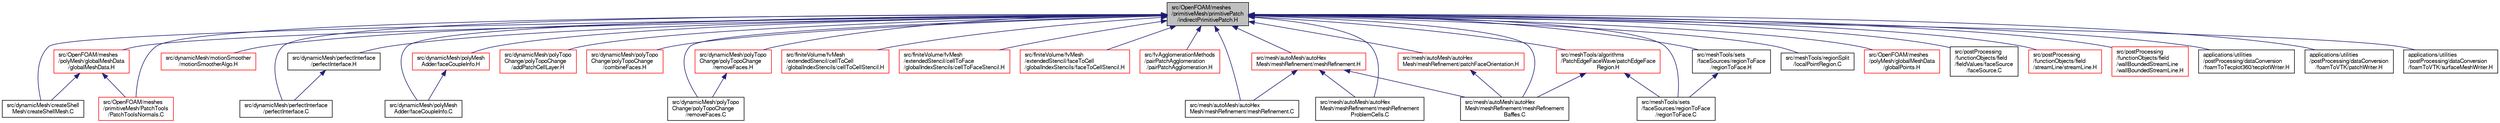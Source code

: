 digraph "src/OpenFOAM/meshes/primitiveMesh/primitivePatch/indirectPrimitivePatch.H"
{
  bgcolor="transparent";
  edge [fontname="FreeSans",fontsize="10",labelfontname="FreeSans",labelfontsize="10"];
  node [fontname="FreeSans",fontsize="10",shape=record];
  Node153 [label="src/OpenFOAM/meshes\l/primitiveMesh/primitivePatch\l/indirectPrimitivePatch.H",height=0.2,width=0.4,color="black", fillcolor="grey75", style="filled", fontcolor="black"];
  Node153 -> Node154 [dir="back",color="midnightblue",fontsize="10",style="solid",fontname="FreeSans"];
  Node154 [label="src/dynamicMesh/createShell\lMesh/createShellMesh.C",height=0.2,width=0.4,color="black",URL="$a00395.html"];
  Node153 -> Node155 [dir="back",color="midnightblue",fontsize="10",style="solid",fontname="FreeSans"];
  Node155 [label="src/dynamicMesh/motionSmoother\l/motionSmootherAlgo.H",height=0.2,width=0.4,color="red",URL="$a00584.html"];
  Node153 -> Node173 [dir="back",color="midnightblue",fontsize="10",style="solid",fontname="FreeSans"];
  Node173 [label="src/dynamicMesh/perfectInterface\l/perfectInterface.H",height=0.2,width=0.4,color="black",URL="$a00638.html"];
  Node173 -> Node174 [dir="back",color="midnightblue",fontsize="10",style="solid",fontname="FreeSans"];
  Node174 [label="src/dynamicMesh/perfectInterface\l/perfectInterface.C",height=0.2,width=0.4,color="black",URL="$a00635.html",tooltip="Best thing is probably to look at attachDetach which does almost exactly the same but for the geometr..."];
  Node153 -> Node174 [dir="back",color="midnightblue",fontsize="10",style="solid",fontname="FreeSans"];
  Node153 -> Node175 [dir="back",color="midnightblue",fontsize="10",style="solid",fontname="FreeSans"];
  Node175 [label="src/dynamicMesh/polyMesh\lAdder/faceCoupleInfo.H",height=0.2,width=0.4,color="red",URL="$a00644.html"];
  Node175 -> Node178 [dir="back",color="midnightblue",fontsize="10",style="solid",fontname="FreeSans"];
  Node178 [label="src/dynamicMesh/polyMesh\lAdder/faceCoupleInfo.C",height=0.2,width=0.4,color="black",URL="$a00641.html"];
  Node153 -> Node178 [dir="back",color="midnightblue",fontsize="10",style="solid",fontname="FreeSans"];
  Node153 -> Node183 [dir="back",color="midnightblue",fontsize="10",style="solid",fontname="FreeSans"];
  Node183 [label="src/dynamicMesh/polyTopo\lChange/polyTopoChange\l/addPatchCellLayer.H",height=0.2,width=0.4,color="red",URL="$a00701.html"];
  Node153 -> Node185 [dir="back",color="midnightblue",fontsize="10",style="solid",fontname="FreeSans"];
  Node185 [label="src/dynamicMesh/polyTopo\lChange/polyTopoChange\l/combineFaces.H",height=0.2,width=0.4,color="red",URL="$a00707.html"];
  Node153 -> Node187 [dir="back",color="midnightblue",fontsize="10",style="solid",fontname="FreeSans"];
  Node187 [label="src/dynamicMesh/polyTopo\lChange/polyTopoChange\l/removeFaces.H",height=0.2,width=0.4,color="red",URL="$a00797.html"];
  Node187 -> Node226 [dir="back",color="midnightblue",fontsize="10",style="solid",fontname="FreeSans"];
  Node226 [label="src/dynamicMesh/polyTopo\lChange/polyTopoChange\l/removeFaces.C",height=0.2,width=0.4,color="black",URL="$a39239.html"];
  Node153 -> Node226 [dir="back",color="midnightblue",fontsize="10",style="solid",fontname="FreeSans"];
  Node153 -> Node227 [dir="back",color="midnightblue",fontsize="10",style="solid",fontname="FreeSans"];
  Node227 [label="src/finiteVolume/fvMesh\l/extendedStencil/cellToCell\l/globalIndexStencils/cellToCellStencil.H",height=0.2,width=0.4,color="red",URL="$a03350.html"];
  Node153 -> Node246 [dir="back",color="midnightblue",fontsize="10",style="solid",fontname="FreeSans"];
  Node246 [label="src/finiteVolume/fvMesh\l/extendedStencil/cellToFace\l/globalIndexStencils/cellToFaceStencil.H",height=0.2,width=0.4,color="red",URL="$a03416.html"];
  Node153 -> Node284 [dir="back",color="midnightblue",fontsize="10",style="solid",fontname="FreeSans"];
  Node284 [label="src/finiteVolume/fvMesh\l/extendedStencil/faceToCell\l/globalIndexStencils/faceToCellStencil.H",height=0.2,width=0.4,color="red",URL="$a03515.html"];
  Node153 -> Node291 [dir="back",color="midnightblue",fontsize="10",style="solid",fontname="FreeSans"];
  Node291 [label="src/fvAgglomerationMethods\l/pairPatchAgglomeration\l/pairPatchAgglomeration.H",height=0.2,width=0.4,color="red",URL="$a04361.html"];
  Node153 -> Node196 [dir="back",color="midnightblue",fontsize="10",style="solid",fontname="FreeSans"];
  Node196 [label="src/mesh/autoMesh/autoHex\lMesh/meshRefinement/meshRefinement.H",height=0.2,width=0.4,color="red",URL="$a06920.html"];
  Node196 -> Node201 [dir="back",color="midnightblue",fontsize="10",style="solid",fontname="FreeSans"];
  Node201 [label="src/mesh/autoMesh/autoHex\lMesh/meshRefinement/meshRefinement.C",height=0.2,width=0.4,color="black",URL="$a06917.html"];
  Node196 -> Node202 [dir="back",color="midnightblue",fontsize="10",style="solid",fontname="FreeSans"];
  Node202 [label="src/mesh/autoMesh/autoHex\lMesh/meshRefinement/meshRefinement\lBaffles.C",height=0.2,width=0.4,color="black",URL="$a06923.html"];
  Node196 -> Node166 [dir="back",color="midnightblue",fontsize="10",style="solid",fontname="FreeSans"];
  Node166 [label="src/mesh/autoMesh/autoHex\lMesh/meshRefinement/meshRefinement\lProblemCells.C",height=0.2,width=0.4,color="black",URL="$a06929.html"];
  Node153 -> Node201 [dir="back",color="midnightblue",fontsize="10",style="solid",fontname="FreeSans"];
  Node153 -> Node202 [dir="back",color="midnightblue",fontsize="10",style="solid",fontname="FreeSans"];
  Node153 -> Node294 [dir="back",color="midnightblue",fontsize="10",style="solid",fontname="FreeSans"];
  Node294 [label="src/mesh/autoMesh/autoHex\lMesh/meshRefinement/patchFaceOrientation.H",height=0.2,width=0.4,color="red",URL="$a06941.html"];
  Node294 -> Node202 [dir="back",color="midnightblue",fontsize="10",style="solid",fontname="FreeSans"];
  Node153 -> Node166 [dir="back",color="midnightblue",fontsize="10",style="solid",fontname="FreeSans"];
  Node153 -> Node296 [dir="back",color="midnightblue",fontsize="10",style="solid",fontname="FreeSans"];
  Node296 [label="src/meshTools/algorithms\l/PatchEdgeFaceWave/patchEdgeFace\lRegion.H",height=0.2,width=0.4,color="red",URL="$a07190.html"];
  Node296 -> Node202 [dir="back",color="midnightblue",fontsize="10",style="solid",fontname="FreeSans"];
  Node296 -> Node298 [dir="back",color="midnightblue",fontsize="10",style="solid",fontname="FreeSans"];
  Node298 [label="src/meshTools/sets\l/faceSources/regionToFace\l/regionToFace.C",height=0.2,width=0.4,color="black",URL="$a08018.html"];
  Node153 -> Node299 [dir="back",color="midnightblue",fontsize="10",style="solid",fontname="FreeSans"];
  Node299 [label="src/meshTools/regionSplit\l/localPointRegion.C",height=0.2,width=0.4,color="black",URL="$a07763.html"];
  Node153 -> Node300 [dir="back",color="midnightblue",fontsize="10",style="solid",fontname="FreeSans"];
  Node300 [label="src/meshTools/sets\l/faceSources/regionToFace\l/regionToFace.H",height=0.2,width=0.4,color="black",URL="$a08021.html"];
  Node300 -> Node298 [dir="back",color="midnightblue",fontsize="10",style="solid",fontname="FreeSans"];
  Node153 -> Node298 [dir="back",color="midnightblue",fontsize="10",style="solid",fontname="FreeSans"];
  Node153 -> Node301 [dir="back",color="midnightblue",fontsize="10",style="solid",fontname="FreeSans"];
  Node301 [label="src/OpenFOAM/meshes\l/polyMesh/globalMeshData\l/globalMeshData.H",height=0.2,width=0.4,color="red",URL="$a11534.html"];
  Node301 -> Node154 [dir="back",color="midnightblue",fontsize="10",style="solid",fontname="FreeSans"];
  Node301 -> Node323 [dir="back",color="midnightblue",fontsize="10",style="solid",fontname="FreeSans"];
  Node323 [label="src/OpenFOAM/meshes\l/primitiveMesh/PatchTools\l/PatchToolsNormals.C",height=0.2,width=0.4,color="red",URL="$a11867.html"];
  Node153 -> Node327 [dir="back",color="midnightblue",fontsize="10",style="solid",fontname="FreeSans"];
  Node327 [label="src/OpenFOAM/meshes\l/polyMesh/globalMeshData\l/globalPoints.H",height=0.2,width=0.4,color="red",URL="$a11543.html"];
  Node153 -> Node323 [dir="back",color="midnightblue",fontsize="10",style="solid",fontname="FreeSans"];
  Node153 -> Node329 [dir="back",color="midnightblue",fontsize="10",style="solid",fontname="FreeSans"];
  Node329 [label="src/postProcessing\l/functionObjects/field\l/fieldValues/faceSource\l/faceSource.C",height=0.2,width=0.4,color="black",URL="$a13289.html"];
  Node153 -> Node330 [dir="back",color="midnightblue",fontsize="10",style="solid",fontname="FreeSans"];
  Node330 [label="src/postProcessing\l/functionObjects/field\l/streamLine/streamLine.H",height=0.2,width=0.4,color="red",URL="$a13421.html"];
  Node153 -> Node334 [dir="back",color="midnightblue",fontsize="10",style="solid",fontname="FreeSans"];
  Node334 [label="src/postProcessing\l/functionObjects/field\l/wallBoundedStreamLine\l/wallBoundedStreamLine.H",height=0.2,width=0.4,color="red",URL="$a13472.html"];
  Node153 -> Node338 [dir="back",color="midnightblue",fontsize="10",style="solid",fontname="FreeSans"];
  Node338 [label="applications/utilities\l/postProcessing/dataConversion\l/foamToTecplot360/tecplotWriter.H",height=0.2,width=0.4,color="black",URL="$a18920.html"];
  Node153 -> Node339 [dir="back",color="midnightblue",fontsize="10",style="solid",fontname="FreeSans"];
  Node339 [label="applications/utilities\l/postProcessing/dataConversion\l/foamToVTK/patchWriter.H",height=0.2,width=0.4,color="black",URL="$a18959.html"];
  Node153 -> Node340 [dir="back",color="midnightblue",fontsize="10",style="solid",fontname="FreeSans"];
  Node340 [label="applications/utilities\l/postProcessing/dataConversion\l/foamToVTK/surfaceMeshWriter.H",height=0.2,width=0.4,color="black",URL="$a18968.html"];
}

